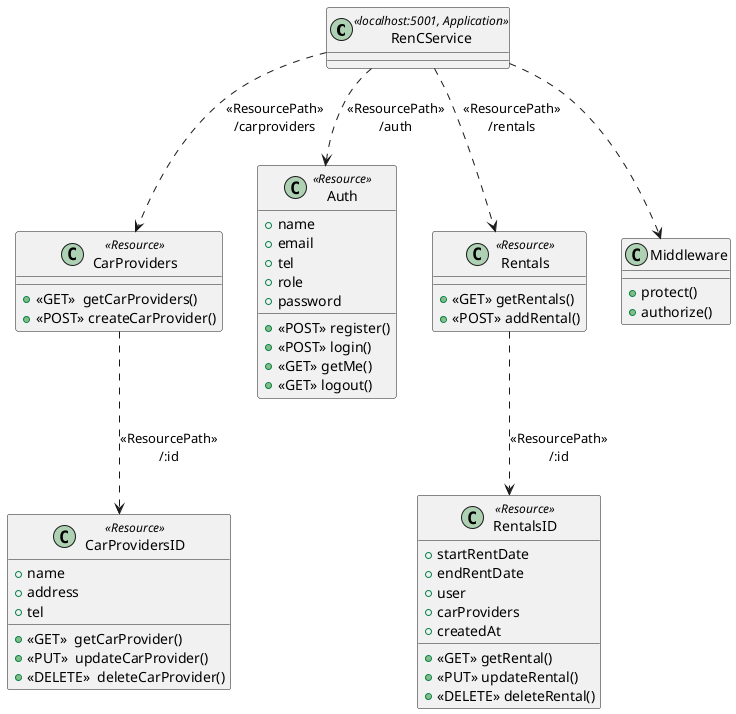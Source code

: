 @startuml class

class RenCService << localhost:5001, Application >> {
}

class CarProviders << Resource >> {
    {method} + <<GET>>  getCarProviders()
    {method} + <<POST>> createCarProvider()
}

class CarProvidersID << Resource >> {
    {field} + name
    {field} + address
    {field} + tel

    {method} + <<GET>>  getCarProvider()
    {method} + <<PUT>>  updateCarProvider()
    {method} + <<DELETE>>  deleteCarProvider()
}


class Auth << Resource >> {
    {field} + name
    {field} + email
    {field} + tel
    {field} + role
    {field} + password

    {method} + <<POST>> register()
    {method} + <<POST>> login()
    {method} + <<GET>> getMe()
    {method} + <<GET>> logout()
}


class Rentals << Resource >> {
    {method} + <<GET>> getRentals()
    {method} + <<POST>> addRental()
}

class RentalsID << Resource >> {
    {field} + startRentDate
    {field} + endRentDate
    {field} + user
    {field} + carProviders
    {field} + createdAt

    {method} + <<GET>> getRental()
    {method} + <<PUT>> updateRental()
    {method} + <<DELETE>> deleteRental()
}

class Middleware {
    {method} + protect()
    {method} + authorize()
}

RenCService ..> CarProviders : <<ResourcePath>>\n/carproviders
CarProviders ..> CarProvidersID : <<ResourcePath>>\n/:id

RenCService ..> Auth : <<ResourcePath>>\n/auth

RenCService ..> Rentals : <<ResourcePath>>\n/rentals
Rentals ..> RentalsID : <<ResourcePath>>\n/:id

RenCService ..> Middleware

@enduml
